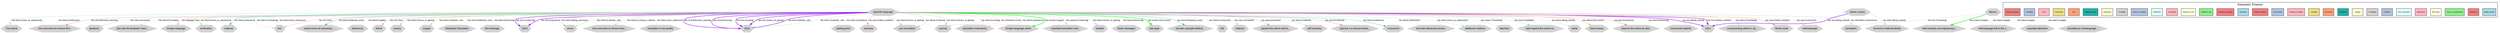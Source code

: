 digraph Octavio_Paz {
    rankdir=TB;
    compound=true;
    node [fontname="Arial", fontsize=12, style=filled];
    edge [fontname="Arial", fontsize=10, color=gray];
    
    // Graph styling
    bgcolor=white;
    
    // Node type definitions
    subgraph cluster_people {{
        label="People";
        style=filled;
        fillcolor=lightcoral;
        color=red;
        node [fillcolor=lightcoral, color=red, shape=circle];
    }}
    
    subgraph cluster_locations {{
        label="Locations";
        style=filled;
        fillcolor=lightgreen;
        color=green;
        node [fillcolor=lightgreen, color=green, shape=box];
    }}
    
    subgraph cluster_concepts {{
        label="Concepts";
        style=filled;
        fillcolor=lightblue;
        color=blue;
        node [fillcolor=lightblue, color=blue, shape=ellipse];
    }}
    
    subgraph cluster_events {{
        label="Events";
        style=filled;
        fillcolor=lightyellow;
        color=orange;
        node [fillcolor=lightyellow, color=orange, shape=diamond];
    }}
    
    subgraph cluster_other {{
        label="Other";
        style=filled;
        fillcolor=lightgray;
        color=gray;
        node [fillcolor=lightgray, color=gray, shape=hexagon];
    }}

    // Other nodes
    "improve this article by add..." [label="improve this article by add...", fillcolor=lightgray, color=gray, shape=hexagon];
    "Unsourced material" [label="Unsourced material", fillcolor=lightgray, color=gray, shape=hexagon];
    "1914" [label="1914", fillcolor=lightgray, color=gray, shape=hexagon];
    "corresponding article in Sp..." [label="corresponding article in Sp...", fillcolor=lightgray, color=gray, shape=hexagon];
    "edit summary accompanying y..." [label="edit summary accompanying y...", fillcolor=lightgray, color=gray, shape=hexagon];
    "family name" [label="family name", fillcolor=lightgray, color=gray, shape=hexagon];
    "interlanguage" [label="interlanguage", fillcolor=lightgray, color=gray, shape=hexagon];
    "This article" [label="This article", fillcolor=lightgray, color=gray, shape=hexagon];
    "second or maternal family" [label="second or maternal family", fillcolor=lightgray, color=gray, shape=hexagon];
    "how and when to remove this..." [label="how and when to remove this...", fillcolor=lightgray, color=gray, shape=hexagon];
    "guidance" [label="guidance", fillcolor=lightgray, color=gray, shape=hexagon];
    "also add the template Trans..." [label="also add the template Trans...", fillcolor=lightgray, color=gray, shape=hexagon];
    "foreign-language" [label="foreign-language", fillcolor=lightgray, color=gray, shape=hexagon];
    "verification" [label="verification", fillcolor=lightgray, color=gray, shape=hexagon];
    "interlanguage link to the s..." [label="interlanguage link to the s...", fillcolor=lightgray, color=gray, shape=hexagon];
    "material" [label="material", fillcolor=lightgray, color=gray, shape=hexagon];
    "copyright attribution" [label="copyright attribution", fillcolor=lightgray, color=gray, shape=hexagon];
    "translation" [label="translation", fillcolor=lightgray, color=gray, shape=hexagon];
    "text" [label="text", fillcolor=lightgray, color=gray, shape=hexagon];
    "revise errors as necessary ..." [label="revise errors as necessary ...", fillcolor=lightgray, color=gray, shape=hexagon];
    "references" [label="references", fillcolor=lightgray, color=gray, shape=hexagon];
    "article" [label="article", fillcolor=lightgray, color=gray, shape=hexagon];
    "Spanish language" [label="Spanish language", fillcolor=lightgray, color=gray, shape=hexagon];
    "source" [label="source", fillcolor=lightgray, color=gray, shape=hexagon];
    "August" [label="August", fillcolor=lightgray, color=gray, shape=hexagon];
    "Wikipedia:Translation" [label="Wikipedia:Translation", fillcolor=lightgray, color=gray, shape=hexagon];
    "this message" [label="this message", fillcolor=lightgray, color=gray, shape=hexagon];
    "2023" [label="2023", fillcolor=lightgray, color=gray, shape=hexagon];
    "errors" [label="errors", fillcolor=lightgray, color=gray, shape=hexagon];
    "how and when to remove thes..." [label="how and when to remove thes...", fillcolor=lightgray, color=gray, shape=hexagon];
    "unreliable or low-quality" [label="unreliable or low-quality", fillcolor=lightgray, color=gray, shape=hexagon];
    "2018" [label="2018", fillcolor=lightgray, color=gray, shape=hexagon];
    "starting point" [label="starting point", fillcolor=lightgray, color=gray, shape=hexagon];
    "surname" [label="surname", fillcolor=lightgray, color=gray, shape=hexagon];
    "your translation" [label="your translation", fillcolor=lightgray, color=gray, shape=hexagon];
    "sources" [label="sources", fillcolor=lightgray, color=gray, shape=hexagon];
    "providing an interlanguage ..." [label="providing an interlanguage ...", fillcolor=lightgray, color=gray, shape=hexagon];
    "translation instructions" [label="translation instructions", fillcolor=lightgray, color=gray, shape=hexagon];
    "foreign-language article" [label="foreign-language article", fillcolor=lightgray, color=gray, shape=hexagon];
    "important translation instr..." [label="important translation instr...", fillcolor=lightgray, color=gray, shape=hexagon];
    "reliable" [label="reliable", fillcolor=lightgray, color=gray, shape=hexagon];
    "these messages" [label="these messages", fillcolor=lightgray, color=gray, shape=hexagon];
    "talk page" [label="talk page", fillcolor=lightgray, color=gray, shape=hexagon];
    "provide copyright attributi..." [label="provide copyright attributi...", fillcolor=lightgray, color=gray, shape=hexagon];
    "link" [label="link", fillcolor=lightgray, color=gray, shape=hexagon];
    "citations" [label="citations", fillcolor=lightgray, color=gray, shape=hexagon];
    "expand this article with te..." [label="expand this article with te...", fillcolor=lightgray, color=gray, shape=hexagon];
    "Mexico" [label="Mexico", fillcolor=lightgray, color=gray, shape=hexagon];
    "edit summary" [label="edit summary", fillcolor=lightgray, color=gray, shape=hexagon];
    "improve it or discuss these..." [label="improve it or discuss these...", fillcolor=lightgray, color=gray, shape=hexagon];
    "Unsourced" [label="Unsourced", fillcolor=lightgray, color=gray, shape=hexagon];
    "text with references provid..." [label="text with references provid...", fillcolor=lightgray, color=gray, shape=hexagon];
    "additional citations" [label="additional citations", fillcolor=lightgray, color=gray, shape=hexagon];
    "Machine" [label="Machine", fillcolor=lightgray, color=gray, shape=hexagon];
    "help expand this article wi..." [label="help expand this article wi...", fillcolor=lightgray, color=gray, shape=hexagon];
    "name" [label="name", fillcolor=lightgray, color=gray, shape=hexagon];
    "these issues" [label="these issues", fillcolor=lightgray, color=gray, shape=hexagon];
    "Jaime Lozano" [label="Jaime Lozano", fillcolor=lightgray, color=gray, shape=hexagon];

    // Relationships
    "Spanish language" -> "name" [label="has theme [Being_named]", color=lightblue, penwidth=1];
    "Spanish language" -> "expand this article with te..." [label="has goal [Assistance]", color=lightcoral, penwidth=1];
    "Spanish language" -> "additional citations" [label="has theme [Have_as_requirement]", color=lightgreen, penwidth=1];
    "Spanish language" -> "2018" [label="has time [Removing]", color=purple, penwidth=2];
    "Spanish language" -> "translation instructions" [label="has theme [Importance]", color=lightpink, penwidth=1];
    "Spanish language" -> "text" [label="has theme [Give_impression]", color=lightcyan, penwidth=1];
    "Jaime Lozano" -> "1914" [label="has time [Being_named]", color=purple, penwidth=2];
    "Spanish language" -> "edit summary" [label="has theme [Cotheme]", color=lightsteelblue, penwidth=1];
    "Spanish language" -> "corresponding article in Sp..." [label="has theme [Translating]", color=lightgray, penwidth=1];
    "Mexico" -> "edit summary accompanying y..." [label="has location [Supply]", color=green, penwidth=2];
    "Spanish language" -> "verification" [label="has theme [Have_as_requirement]", color=lightgreen, penwidth=1];
    "Spanish language" -> "this message" [label="has theme [Removing]", color=lightyellow, penwidth=1];
    "Spanish language" -> "Unsourced" [label="has theme [Substance]", color=lightseagreen, penwidth=1];
    "Spanish language" -> "these issues" [label="has theme [Discussion]", color=lightsalmon, penwidth=1];
    "Spanish language" -> "references" [label="has theme [Supply]", color=lightgoldenrodyellow, penwidth=1];
    "Spanish language" -> "sources" [label="has theme [Locating]", color=lightgoldenrod, penwidth=1];
    "Spanish language" -> "how and when to remove thes..." [label="has theme [Coming_to_believe]", color=lightpink, penwidth=1];
    "Spanish language" -> "translation" [label="has information [Correctness]", color=lightsteelblue, penwidth=1];
    "Spanish language" -> "family name" [label="has type [Ordinal_numbers]", color=lightcoral, penwidth=1];
    "Spanish language" -> "citations" [label="has class [Increment]", color=lightblue, penwidth=1];
    "Spanish language" -> "how and when to remove this..." [label="has skill [Education_teaching]", color=lightcoral, penwidth=1];
    "Spanish language" -> "August" [label="has theme [Calendric_unit]", color=lightgreen, penwidth=1];
    "Spanish language" -> "2018" [label="has time [Locating]", color=purple, penwidth=2];
    "Jaime Lozano" -> "second or maternal family" [label="has entity [Being_named]", color=lightblue, penwidth=1];
    "Spanish language" -> "these messages" [label="has theme [Removing]", color=lightyellow, penwidth=1];
    "Spanish language" -> "Wikipedia:Translation" [label="has theme [Reference_text]", color=lightyellow, penwidth=1];
    "Spanish language" -> "important translation instr..." [label="has purpose [Contacting]", color=lightpink, penwidth=1];
    "Spanish language" -> "guidance" [label="has class [Increment]", color=lightblue, penwidth=1];
    "Spanish language" -> "improve this article by add..." [label="has goal [Assistance]", color=lightcoral, penwidth=1];
    "Spanish language" -> "This article" [label="has theme [Verification]", color=lightcyan, penwidth=1];
    "Spanish language" -> "2018" [label="has time [Source_of_getting]", color=purple, penwidth=2];
    "Spanish language" -> "also add the template Trans..." [label="has theme [Possibility]", color=lightgray, penwidth=1];
    "Spanish language" -> "your translation" [label="has theme [Cotheme]", color=lightsteelblue, penwidth=1];
    "Spanish language" -> "source" [label="has theme [Source_of_getting]", color=lightsteelblue, penwidth=1];
    "Spanish language" -> "1914" [label="has time [Ordinal_numbers]", color=purple, penwidth=2];
    "Spanish language" -> "starting point" [label="has entity [Usefulness]", color=lightgoldenrodyellow, penwidth=1];
    "Spanish language" -> "This article" [label="has theme [Have_as_requirement]", color=lightgreen, penwidth=1];
    "Spanish language" -> "improve it or discuss these..." [label="has goal [Assistance]", color=lightcoral, penwidth=1];
    "Mexico" -> "interlanguage link to the s..." [label="has theme [Supply]", color=lightgoldenrodyellow, penwidth=1];
    "Spanish language" -> "your translation" [label="has theme [Source_of_getting]", color=lightsteelblue, penwidth=1];
    "Spanish language" -> "1914" [label="has time [Being_named]", color=purple, penwidth=2];
    "Spanish language" -> "text with references provid..." [label="has theme [Verification]", color=lightcyan, penwidth=1];
    "Spanish language" -> "surname" [label="has type [Ordinal_numbers]", color=lightcoral, penwidth=1];
    "Spanish language" -> "material" [label="has theme [Substance]", color=lightseagreen, penwidth=1];
    "Spanish language" -> "2018" [label="has time [Calendric_unit]", color=purple, penwidth=2];
    "Spanish language" -> "talk page" [label="has location [Discussion]", color=green, penwidth=2];
    "Mexico" -> "copyright attribution" [label="has theme [Supply]", color=lightgoldenrodyellow, penwidth=1];
    "Spanish language" -> "revise errors as necessary ..." [label="has theme [Required_event]", color=lightseagreen, penwidth=1];
    "Spanish language" -> "text" [label="has text [Text]", color=lightsalmon, penwidth=1];
    "Spanish language" -> "2018" [label="has theme [Calendric_unit]", color=lightgreen, penwidth=1];
    "Spanish language" -> "link" [label="has theme [Connectors]", color=lightgoldenrod, penwidth=1];
    "Spanish language" -> "sources" [label="has information [Trust]", color=lightpink, penwidth=1];
    "Spanish language" -> "provide copyright attributi..." [label="has theme [Required_event]", color=lightseagreen, penwidth=1];
    "Spanish language" -> "foreign-language article" [label="has location [Supply]", color=green, penwidth=2];
    "Spanish language" -> "article" [label="has text [Text]", color=lightsalmon, penwidth=1];
    "Spanish language" -> "interlanguage" [label="has type [Connectors]", color=lightgoldenrod, penwidth=1];
    "Spanish language" -> "unreliable or low-quality" [label="has theme [Give_impression]", color=lightcyan, penwidth=1];
    "Spanish language" -> "foreign-language" [label="has language [Text]", color=lightsalmon, penwidth=1];
    "Spanish language" -> "reliable" [label="has theme [Source_of_getting]", color=lightsteelblue, penwidth=1];
    "Spanish language" -> "errors" [label="has theme [Calendric_unit]", color=lightgreen, penwidth=1];
    "Spanish language" -> "help expand this article wi..." [label="has event [Capability]", color=lightsteelblue, penwidth=1];
    "Mexico" -> "providing an interlanguage ..." [label="has means [Supply]", color=lightgoldenrodyellow, penwidth=1];
    "Mexico" -> "translation" [label="has text [Translating]", color=lightgray, penwidth=1];
    "Spanish language" -> "text" [label="has theme [Translating]", color=lightgray, penwidth=1];
    "Spanish language" -> "errors" [label="has theme [Being_necessary]", color=lightcoral, penwidth=1];
    "Spanish language" -> "2023" [label="has time [Importance]", color=purple, penwidth=2];
    "Spanish language" -> "Machine" [label="has means [Translating]", color=lightgray, penwidth=1];
    "Spanish language" -> "Unsourced material" [label="has theme [Removing]", color=lightyellow, penwidth=1];
    "Spanish language" -> "sources" [label="has theme [Source_of_getting]", color=lightsteelblue, penwidth=1];
    "Spanish language" -> "2018" [label="has time [Education_teaching]", color=purple, penwidth=2];
    "Spanish language" -> "2023" [label="has time [Contacting]", color=purple, penwidth=2];

    // Frame Legend
    subgraph cluster_legend {
        label="Semantic Frames";
        style=filled;
        fillcolor=white;
        color=black;
        rank=sink;
        "Being_named_legend" [label="Being_named", fillcolor="lightblue", style=filled, shape=box, fontsize=8];
        "Assistance_legend" [label="Assistance", fillcolor="lightcoral", style=filled, shape=box, fontsize=8];
        "Have_as_requirement_legend" [label="Have_as_requirement", fillcolor="lightgreen", style=filled, shape=box, fontsize=8];
        "Removing_legend" [label="Removing", fillcolor="lightyellow", style=filled, shape=box, fontsize=8];
        "Importance_legend" [label="Importance", fillcolor="lightpink", style=filled, shape=box, fontsize=8];
        "Give_impression_legend" [label="Give_impression", fillcolor="lightcyan", style=filled, shape=box, fontsize=8];
        "Cotheme_legend" [label="Cotheme", fillcolor="lightsteelblue", style=filled, shape=box, fontsize=8];
        "Translating_legend" [label="Translating", fillcolor="lightgray", style=filled, shape=box, fontsize=8];
        "Supply_legend" [label="Supply", fillcolor="lightgoldenrodyellow", style=filled, shape=box, fontsize=8];
        "Substance_legend" [label="Substance", fillcolor="lightseagreen", style=filled, shape=box, fontsize=8];
        "Discussion_legend" [label="Discussion", fillcolor="lightsalmon", style=filled, shape=box, fontsize=8];
        "Locating_legend" [label="Locating", fillcolor="lightgoldenrod", style=filled, shape=box, fontsize=8];
        "Coming_to_believe_legend" [label="Coming_to_believe", fillcolor="lightpink", style=filled, shape=box, fontsize=8];
        "Correctness_legend" [label="Correctness", fillcolor="lightsteelblue", style=filled, shape=box, fontsize=8];
        "Ordinal_numbers_legend" [label="Ordinal_numbers", fillcolor="lightcoral", style=filled, shape=box, fontsize=8];
        "Increment_legend" [label="Increment", fillcolor="lightblue", style=filled, shape=box, fontsize=8];
        "Education_teaching_legend" [label="Education_teaching", fillcolor="lightcoral", style=filled, shape=box, fontsize=8];
        "Calendric_unit_legend" [label="Calendric_unit", fillcolor="lightgreen", style=filled, shape=box, fontsize=8];
        "Reference_text_legend" [label="Reference_text", fillcolor="lightyellow", style=filled, shape=box, fontsize=8];
        "Contacting_legend" [label="Contacting", fillcolor="lightpink", style=filled, shape=box, fontsize=8];
        "Verification_legend" [label="Verification", fillcolor="lightcyan", style=filled, shape=box, fontsize=8];
        "Source_of_getting_legend" [label="Source_of_getting", fillcolor="lightsteelblue", style=filled, shape=box, fontsize=8];
        "Possibility_legend" [label="Possibility", fillcolor="lightgray", style=filled, shape=box, fontsize=8];
        "Usefulness_legend" [label="Usefulness", fillcolor="lightgoldenrodyellow", style=filled, shape=box, fontsize=8];
        "Required_event_legend" [label="Required_event", fillcolor="lightseagreen", style=filled, shape=box, fontsize=8];
        "Text_legend" [label="Text", fillcolor="lightsalmon", style=filled, shape=box, fontsize=8];
        "Connectors_legend" [label="Connectors", fillcolor="lightgoldenrod", style=filled, shape=box, fontsize=8];
        "Trust_legend" [label="Trust", fillcolor="lightpink", style=filled, shape=box, fontsize=8];
        "Capability_legend" [label="Capability", fillcolor="lightsteelblue", style=filled, shape=box, fontsize=8];
        "Being_necessary_legend" [label="Being_necessary", fillcolor="lightcoral", style=filled, shape=box, fontsize=8];
    }
}